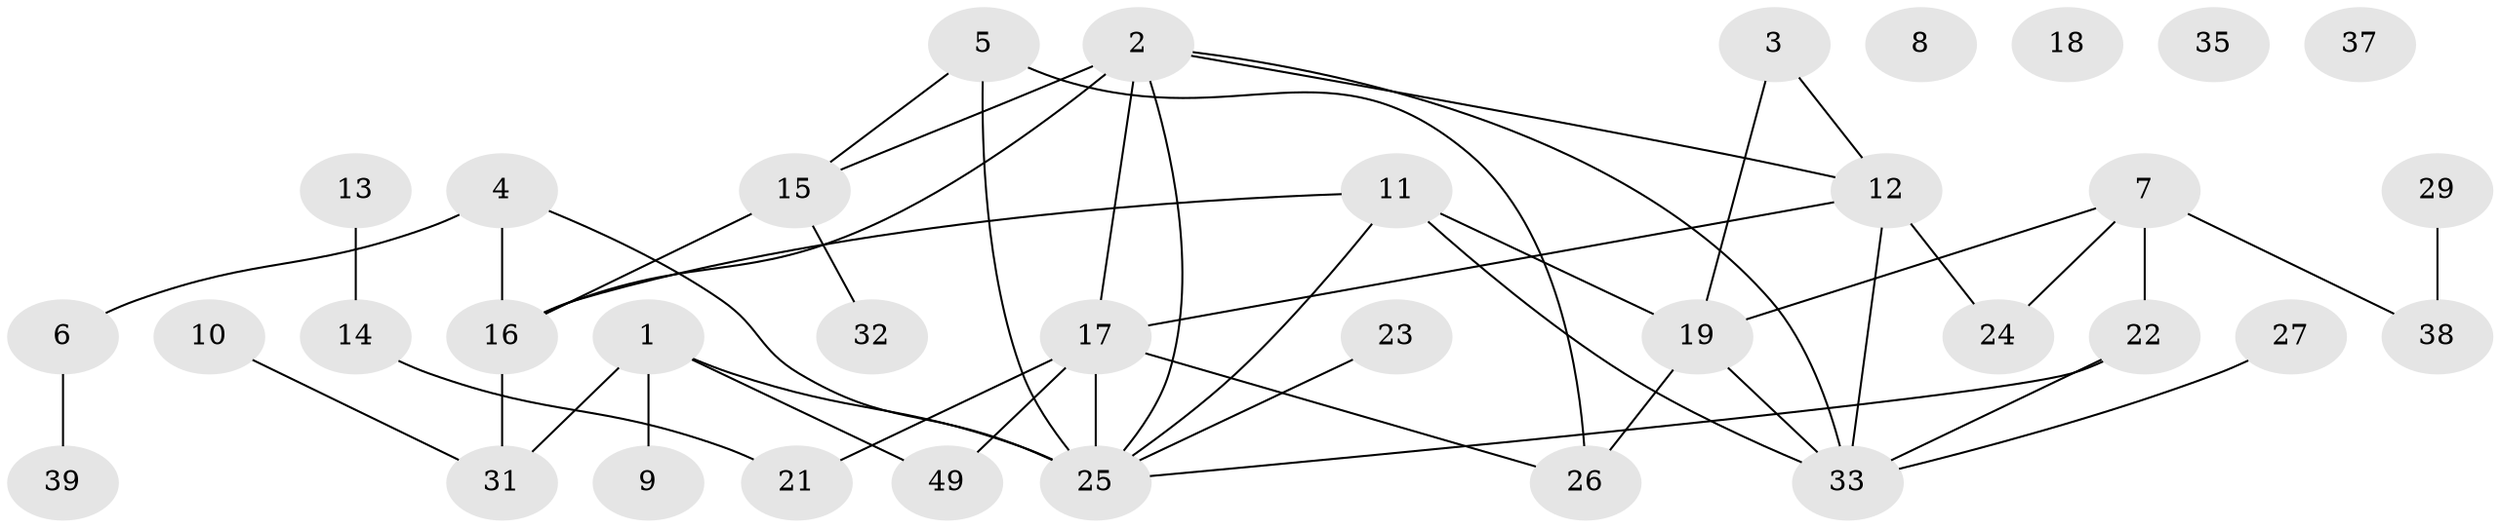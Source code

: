 // Generated by graph-tools (version 1.1) at 2025/23/03/03/25 07:23:26]
// undirected, 35 vertices, 47 edges
graph export_dot {
graph [start="1"]
  node [color=gray90,style=filled];
  1 [super="+45"];
  2 [super="+42"];
  3;
  4 [super="+50"];
  5 [super="+41"];
  6;
  7 [super="+46"];
  8;
  9;
  10;
  11 [super="+34"];
  12 [super="+36"];
  13;
  14 [super="+30"];
  15;
  16 [super="+47"];
  17 [super="+20"];
  18;
  19 [super="+48"];
  21;
  22;
  23;
  24 [super="+28"];
  25 [super="+43"];
  26;
  27;
  29;
  31;
  32;
  33 [super="+44"];
  35;
  37;
  38;
  39 [super="+40"];
  49;
  1 -- 9;
  1 -- 25 [weight=2];
  1 -- 31;
  1 -- 49;
  2 -- 15;
  2 -- 16;
  2 -- 17;
  2 -- 33;
  2 -- 25;
  2 -- 12;
  3 -- 12;
  3 -- 19 [weight=2];
  4 -- 6;
  4 -- 16;
  4 -- 25;
  5 -- 25;
  5 -- 26;
  5 -- 15;
  6 -- 39;
  7 -- 19;
  7 -- 38 [weight=2];
  7 -- 22;
  7 -- 24;
  10 -- 31;
  11 -- 19;
  11 -- 33;
  11 -- 16;
  11 -- 25;
  12 -- 17;
  12 -- 24;
  12 -- 33;
  13 -- 14;
  14 -- 21;
  15 -- 32;
  15 -- 16;
  16 -- 31;
  17 -- 25;
  17 -- 26;
  17 -- 49;
  17 -- 21;
  19 -- 26;
  19 -- 33;
  22 -- 25;
  22 -- 33;
  23 -- 25;
  27 -- 33;
  29 -- 38;
}
